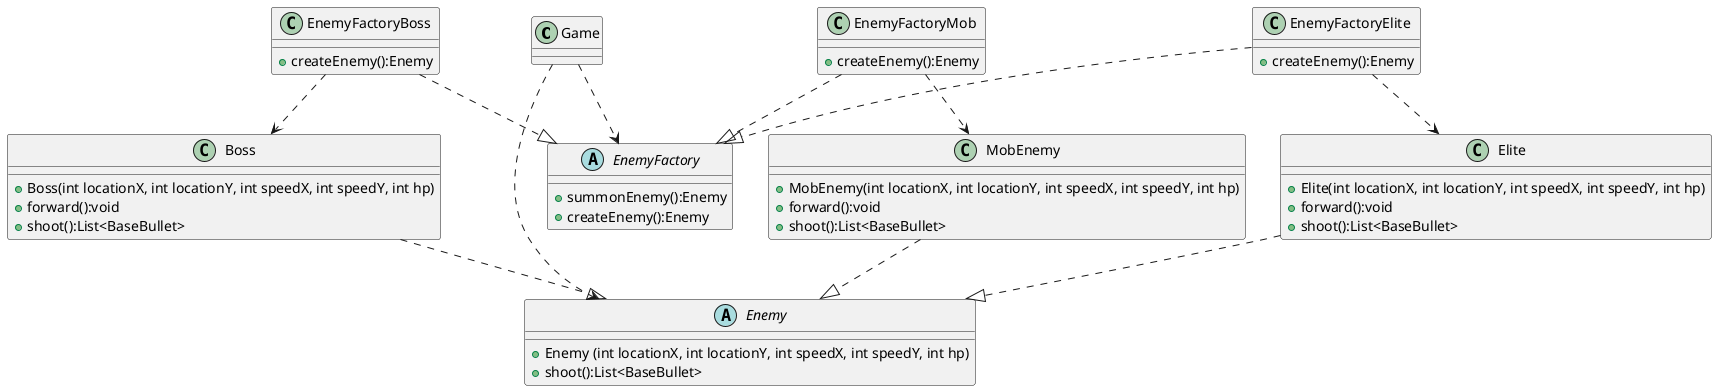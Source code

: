 @startuml
'https://plantuml.com/class-diagram
class Game
abstract class EnemyFactory{
    + summonEnemy():Enemy
    + createEnemy():Enemy
}
abstract class Enemy{
    + Enemy (int locationX, int locationY, int speedX, int speedY, int hp)
    +shoot():List<BaseBullet>

}
class EnemyFactoryMob{
    + createEnemy():Enemy
}
class EnemyFactoryElite{
    + createEnemy():Enemy
}
class EnemyFactoryBoss{
    + createEnemy():Enemy
}
class MobEnemy{
      + MobEnemy(int locationX, int locationY, int speedX, int speedY, int hp)
      + forward():void
      + shoot():List<BaseBullet>
}
class Elite{
     + Elite(int locationX, int locationY, int speedX, int speedY, int hp)
     + forward():void
     + shoot():List<BaseBullet>
}
class Boss{
     +Boss(int locationX, int locationY, int speedX, int speedY, int hp)
     + forward():void
     + shoot():List<BaseBullet>
}
Game..>EnemyFactory
Game..>Enemy
MobEnemy..|>Enemy
Elite..|>Enemy
Boss..|>Enemy
EnemyFactoryBoss..|>EnemyFactory
EnemyFactoryMob..|>EnemyFactory
EnemyFactoryElite..|>EnemyFactory
EnemyFactoryBoss..>Boss
EnemyFactoryElite..>Elite
EnemyFactoryMob..>MobEnemy
@enduml
